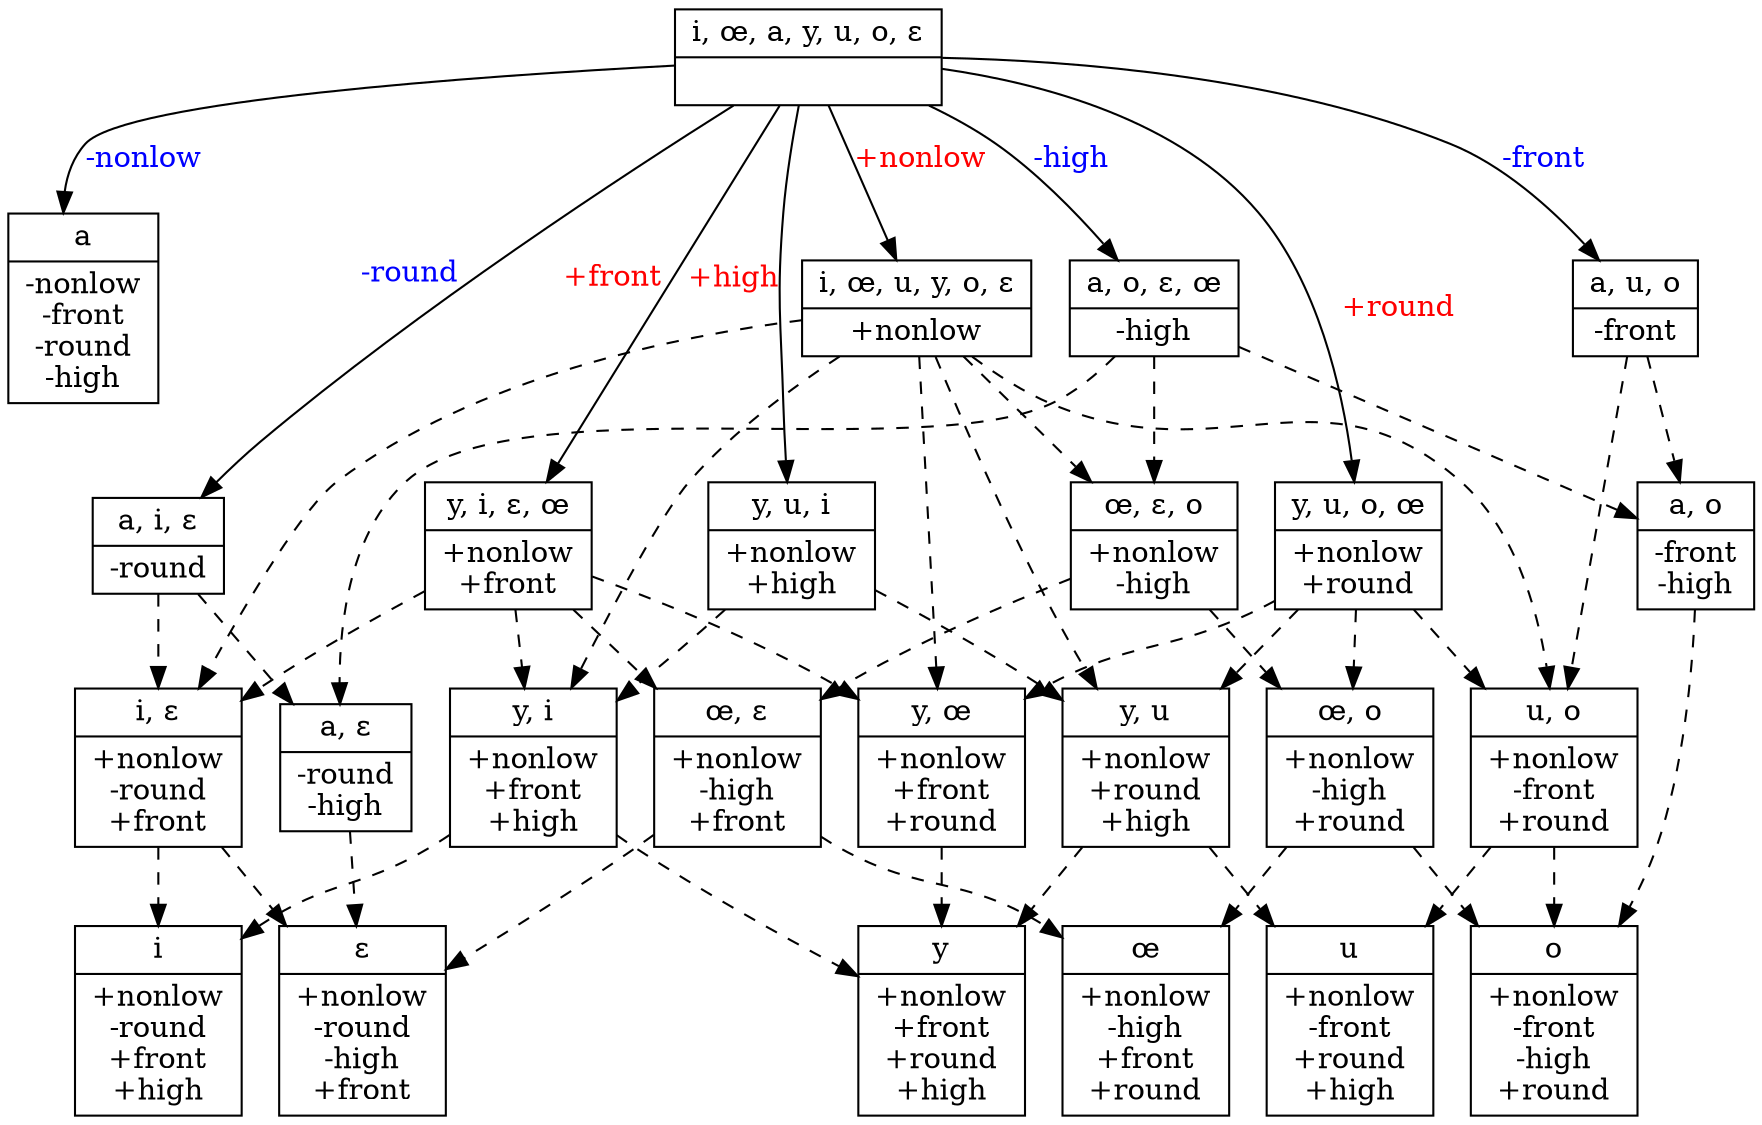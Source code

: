 // None
digraph {
	graph [ dpi = 300 ];
	SIGMA [label="{<segs> i, œ, a, y, u, o, ɛ |<feats>  }",shape=record]

	LOW [label="{<segs> a |<feats> -nonlow\n-front\n-round\n-high }",shape=record]
	NONLOW[label="{<segs> i, œ, u, y, o, ɛ |<feats> +nonlow }",shape=record]
	FRONT[label="{<segs> y, i, ɛ, œ |<feats> +nonlow\n+front }",shape=record]
	ROUND[label="{<segs> y, u, o, œ |<feats> +nonlow\n+round }",shape=record]
	HIGH[label="{<segs> y, u, i |<feats> +nonlow\n+high }",shape=record]
	NONFRONT [label="{<segs> a, u, o |<feats> -front }",shape=record]
	NONROUND [label="{<segs> a, i, ɛ |<feats> -round }",shape=record]
	NONHIGH [label="{<segs> a, o, ɛ, œ |<feats> -high }",shape=record]

	SIGMA -> NONLOW [label="+nonlow",fontcolor=red]
	SIGMA -> LOW [label="-nonlow",fontcolor=blue]
	SIGMA -> NONFRONT [label="-front",fontcolor=blue]
	SIGMA -> NONROUND [xlabel="-round",fontcolor=blue]
	SIGMA -> NONHIGH [label="-high",fontcolor=blue]
	SIGMA -> FRONT [xlabel="+front",fontcolor=red]
	SIGMA -> ROUND [label="+round",fontcolor=red]
	SIGMA -> HIGH [xlabel="+high",fontcolor=red]

	FRONTROUND [label="{<segs> y, œ |<feats> +nonlow\n+front\n+round }",shape=record]
	HIGHFRONT [label="{<segs> y, i |<feats> +nonlow\n+front\n+high }",shape=record]
	HIGHROUND [label="{<segs> y, u |<feats> +nonlow\n+round\n+high }",shape=record]
	NONFRONTROUND [label="{<segs> u, o |<feats> +nonlow\n-front\n+round }",shape=record]
	FRONTNONROUND [label="{<segs> i, ɛ |<feats> +nonlow\n-round\n+front }",shape=record]
	NONFRONTNONHIGH [label="{<segs> a, o |<feats> -front\n-high }",shape=record]
	NONROUNDNONHIGH [label="{<segs> a, ɛ |<feats> -round\n-high }",shape=record]
	MID [label="{<segs> œ, ɛ, o |<feats> +nonlow\n-high }",shape=record]

	{NONLOW FRONT ROUND} -> FRONTROUND [style=dashed]
	{NONLOW HIGH FRONT} -> HIGHFRONT [style=dashed]
	{NONLOW HIGH ROUND} -> HIGHROUND [style=dashed]
	{NONLOW NONFRONT ROUND} -> NONFRONTROUND [style=dashed]
	{NONLOW FRONT NONROUND} -> FRONTNONROUND [style=dashed]
	{NONFRONT NONHIGH} -> NONFRONTNONHIGH [style=dashed]
	{NONROUND NONHIGH} -> NONROUNDNONHIGH [style=dashed]
	{NONLOW NONHIGH} -> MID [style=dashed]

	MIDFRONT [label="{<segs> œ, ɛ |<feats> +nonlow\n-high\n+front }",shape=record]
	MIDROUND [label="{<segs> œ, o |<feats> +nonlow\n-high\n+round }",shape=record]
	{MID FRONT} -> MIDFRONT [style=dashed]
	{MID ROUND} -> MIDROUND [style=dashed]

	II [label="{<segs> i |<feats> +nonlow\n-round\n+front\n+high }",shape=record]
	YY [label="{<segs> y |<feats> +nonlow\n+front\n+round\n+high }",shape=record]
	UU [label="{<segs> u |<feats> +nonlow\n-front\n+round\n+high }",shape=record]
	EH [label="{<segs> ɛ |<feats> +nonlow\n-round\n-high\n+front }",shape=record]
	OE [label="{<segs> œ |<feats> +nonlow\n-high\n+front\n+round }",shape=record]
	OO [label="{<segs> o |<feats> +nonlow\n-front\n-high\n+round }",shape=record]

	{HIGHFRONT FRONTNONROUND} -> II [style=dashed]
	{HIGHFRONT FRONTROUND HIGHROUND} -> YY [style=dashed]
	{HIGHROUND NONFRONTROUND} -> UU [style=dashed]
	{MIDFRONT MIDROUND} -> OE [style=dashed]
	{FRONTNONROUND MIDFRONT NONROUNDNONHIGH} -> EH [style=dashed]
	{MIDROUND NONFRONTNONHIGH NONFRONTROUND} -> OO [style=dashed]

	{rank=same; II YY UU EH OE OO}
}